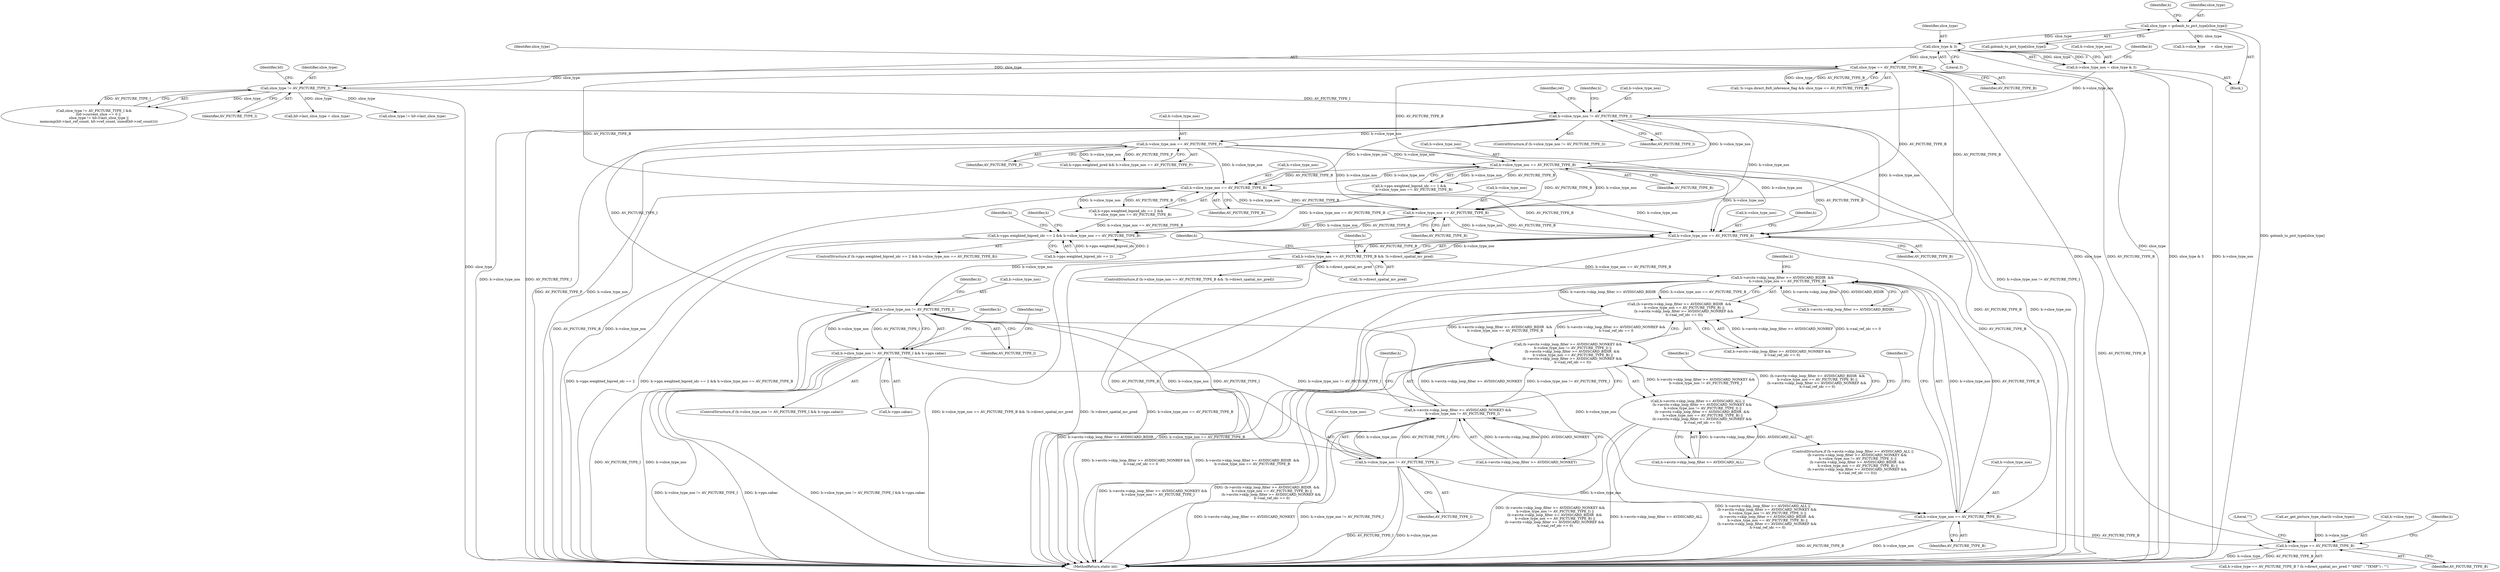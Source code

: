 digraph "0_FFmpeg_29ffeef5e73b8f41ff3a3f2242d356759c66f91f@pointer" {
"1002451" [label="(Call,h->slice_type_nos == AV_PICTURE_TYPE_B)"];
"1002286" [label="(Call,h->slice_type_nos != AV_PICTURE_TYPE_I)"];
"1000284" [label="(Call,h->slice_type_nos = slice_type & 3)"];
"1000288" [label="(Call,slice_type & 3)"];
"1000274" [label="(Call,slice_type = golomb_to_pict_type[slice_type])"];
"1002256" [label="(Call,slice_type != AV_PICTURE_TYPE_I)"];
"1001058" [label="(Call,slice_type == AV_PICTURE_TYPE_B)"];
"1002337" [label="(Call,h->slice_type_nos == AV_PICTURE_TYPE_B)"];
"1002324" [label="(Call,h->slice_type_nos == AV_PICTURE_TYPE_P)"];
"1002354" [label="(Call,h->slice_type_nos == AV_PICTURE_TYPE_B)"];
"1002443" [label="(Call,h->pps.weighted_bipred_idc == 2 && h->slice_type_nos == AV_PICTURE_TYPE_B)"];
"1002465" [label="(Call,h->slice_type_nos == AV_PICTURE_TYPE_B)"];
"1002464" [label="(Call,h->slice_type_nos == AV_PICTURE_TYPE_B && !h->direct_spatial_mv_pred)"];
"1002752" [label="(Call,h->avctx->skip_loop_filter >= AVDISCARD_BIDIR  &&\n         h->slice_type_nos == AV_PICTURE_TYPE_B)"];
"1002751" [label="(Call,(h->avctx->skip_loop_filter >= AVDISCARD_BIDIR  &&\n         h->slice_type_nos == AV_PICTURE_TYPE_B) ||\n        (h->avctx->skip_loop_filter >= AVDISCARD_NONREF &&\n         h->nal_ref_idc == 0))"];
"1002737" [label="(Call,(h->avctx->skip_loop_filter >= AVDISCARD_NONKEY &&\n         h->slice_type_nos != AV_PICTURE_TYPE_I) ||\n        (h->avctx->skip_loop_filter >= AVDISCARD_BIDIR  &&\n         h->slice_type_nos == AV_PICTURE_TYPE_B) ||\n        (h->avctx->skip_loop_filter >= AVDISCARD_NONREF &&\n         h->nal_ref_idc == 0))"];
"1002729" [label="(Call,h->avctx->skip_loop_filter >= AVDISCARD_ALL ||\n        (h->avctx->skip_loop_filter >= AVDISCARD_NONKEY &&\n         h->slice_type_nos != AV_PICTURE_TYPE_I) ||\n        (h->avctx->skip_loop_filter >= AVDISCARD_BIDIR  &&\n         h->slice_type_nos == AV_PICTURE_TYPE_B) ||\n        (h->avctx->skip_loop_filter >= AVDISCARD_NONREF &&\n         h->nal_ref_idc == 0))"];
"1002480" [label="(Call,h->slice_type_nos != AV_PICTURE_TYPE_I)"];
"1002479" [label="(Call,h->slice_type_nos != AV_PICTURE_TYPE_I && h->pps.cabac)"];
"1002738" [label="(Call,h->avctx->skip_loop_filter >= AVDISCARD_NONKEY &&\n         h->slice_type_nos != AV_PICTURE_TYPE_I)"];
"1002746" [label="(Call,h->slice_type_nos != AV_PICTURE_TYPE_I)"];
"1002760" [label="(Call,h->slice_type_nos == AV_PICTURE_TYPE_B)"];
"1003412" [label="(Call,h->slice_type == AV_PICTURE_TYPE_B)"];
"1002747" [label="(Call,h->slice_type_nos)"];
"1002481" [label="(Call,h->slice_type_nos)"];
"1001059" [label="(Identifier,slice_type)"];
"1002780" [label="(Identifier,h)"];
"1000276" [label="(Call,golomb_to_pict_type[slice_type])"];
"1003423" [label="(Literal,\"\")"];
"1000281" [label="(Identifier,h)"];
"1002761" [label="(Call,h->slice_type_nos)"];
"1002329" [label="(Call,h->pps.weighted_bipred_idc == 1 &&\n         h->slice_type_nos == AV_PICTURE_TYPE_B)"];
"1002464" [label="(Call,h->slice_type_nos == AV_PICTURE_TYPE_B && !h->direct_spatial_mv_pred)"];
"1002760" [label="(Call,h->slice_type_nos == AV_PICTURE_TYPE_B)"];
"1002751" [label="(Call,(h->avctx->skip_loop_filter >= AVDISCARD_BIDIR  &&\n         h->slice_type_nos == AV_PICTURE_TYPE_B) ||\n        (h->avctx->skip_loop_filter >= AVDISCARD_NONREF &&\n         h->nal_ref_idc == 0))"];
"1002756" [label="(Identifier,h)"];
"1002465" [label="(Call,h->slice_type_nos == AV_PICTURE_TYPE_B)"];
"1002492" [label="(Identifier,tmp)"];
"1002324" [label="(Call,h->slice_type_nos == AV_PICTURE_TYPE_P)"];
"1002444" [label="(Call,h->pps.weighted_bipred_idc == 2)"];
"1002787" [label="(Identifier,h)"];
"1002290" [label="(Identifier,AV_PICTURE_TYPE_I)"];
"1000275" [label="(Identifier,slice_type)"];
"1000285" [label="(Call,h->slice_type_nos)"];
"1002262" [label="(Identifier,h0)"];
"1002753" [label="(Call,h->avctx->skip_loop_filter >= AVDISCARD_BIDIR)"];
"1002485" [label="(Call,h->pps.cabac)"];
"1002463" [label="(ControlStructure,if (h->slice_type_nos == AV_PICTURE_TYPE_B && !h->direct_spatial_mv_pred))"];
"1002257" [label="(Identifier,slice_type)"];
"1001051" [label="(Call,!h->sps.direct_8x8_inference_flag && slice_type == AV_PICTURE_TYPE_B)"];
"1000279" [label="(Call,h->slice_type     = slice_type)"];
"1000289" [label="(Identifier,slice_type)"];
"1001058" [label="(Call,slice_type == AV_PICTURE_TYPE_B)"];
"1002737" [label="(Call,(h->avctx->skip_loop_filter >= AVDISCARD_NONKEY &&\n         h->slice_type_nos != AV_PICTURE_TYPE_I) ||\n        (h->avctx->skip_loop_filter >= AVDISCARD_BIDIR  &&\n         h->slice_type_nos == AV_PICTURE_TYPE_B) ||\n        (h->avctx->skip_loop_filter >= AVDISCARD_NONREF &&\n         h->nal_ref_idc == 0))"];
"1002764" [label="(Identifier,AV_PICTURE_TYPE_B)"];
"1002729" [label="(Call,h->avctx->skip_loop_filter >= AVDISCARD_ALL ||\n        (h->avctx->skip_loop_filter >= AVDISCARD_NONKEY &&\n         h->slice_type_nos != AV_PICTURE_TYPE_I) ||\n        (h->avctx->skip_loop_filter >= AVDISCARD_BIDIR  &&\n         h->slice_type_nos == AV_PICTURE_TYPE_B) ||\n        (h->avctx->skip_loop_filter >= AVDISCARD_NONREF &&\n         h->nal_ref_idc == 0))"];
"1002479" [label="(Call,h->slice_type_nos != AV_PICTURE_TYPE_I && h->pps.cabac)"];
"1002337" [label="(Call,h->slice_type_nos == AV_PICTURE_TYPE_B)"];
"1002769" [label="(Identifier,h)"];
"1002321" [label="(Identifier,h)"];
"1002730" [label="(Call,h->avctx->skip_loop_filter >= AVDISCARD_ALL)"];
"1002469" [label="(Identifier,AV_PICTURE_TYPE_B)"];
"1002443" [label="(Call,h->pps.weighted_bipred_idc == 2 && h->slice_type_nos == AV_PICTURE_TYPE_B)"];
"1002451" [label="(Call,h->slice_type_nos == AV_PICTURE_TYPE_B)"];
"1002728" [label="(ControlStructure,if (h->avctx->skip_loop_filter >= AVDISCARD_ALL ||\n        (h->avctx->skip_loop_filter >= AVDISCARD_NONKEY &&\n         h->slice_type_nos != AV_PICTURE_TYPE_I) ||\n        (h->avctx->skip_loop_filter >= AVDISCARD_BIDIR  &&\n         h->slice_type_nos == AV_PICTURE_TYPE_B) ||\n        (h->avctx->skip_loop_filter >= AVDISCARD_NONREF &&\n         h->nal_ref_idc == 0)))"];
"1002285" [label="(ControlStructure,if (h->slice_type_nos != AV_PICTURE_TYPE_I))"];
"1002338" [label="(Call,h->slice_type_nos)"];
"1002480" [label="(Call,h->slice_type_nos != AV_PICTURE_TYPE_I)"];
"1003330" [label="(Call,av_get_picture_type_char(h->slice_type))"];
"1002318" [label="(Call,h->pps.weighted_pred && h->slice_type_nos == AV_PICTURE_TYPE_P)"];
"1002475" [label="(Identifier,h)"];
"1002452" [label="(Call,h->slice_type_nos)"];
"1002286" [label="(Call,h->slice_type_nos != AV_PICTURE_TYPE_I)"];
"1002354" [label="(Call,h->slice_type_nos == AV_PICTURE_TYPE_B)"];
"1002455" [label="(Identifier,AV_PICTURE_TYPE_B)"];
"1002458" [label="(Identifier,h)"];
"1002467" [label="(Identifier,h)"];
"1002287" [label="(Call,h->slice_type_nos)"];
"1002889" [label="(Call,h0->last_slice_type = slice_type)"];
"1002478" [label="(ControlStructure,if (h->slice_type_nos != AV_PICTURE_TYPE_I && h->pps.cabac))"];
"1002355" [label="(Call,h->slice_type_nos)"];
"1002746" [label="(Call,h->slice_type_nos != AV_PICTURE_TYPE_I)"];
"1000274" [label="(Call,slice_type = golomb_to_pict_type[slice_type])"];
"1002266" [label="(Call,slice_type != h0->last_slice_type)"];
"1002255" [label="(Call,slice_type != AV_PICTURE_TYPE_I &&\n        (h0->current_slice == 0 ||\n         slice_type != h0->last_slice_type ||\n         memcmp(h0->last_ref_count, h0->ref_count, sizeof(h0->ref_count))))"];
"1002738" [label="(Call,h->avctx->skip_loop_filter >= AVDISCARD_NONKEY &&\n         h->slice_type_nos != AV_PICTURE_TYPE_I)"];
"1003411" [label="(Call,h->slice_type == AV_PICTURE_TYPE_B ? (h->direct_spatial_mv_pred ? \"SPAT\" : \"TEMP\") : \"\")"];
"1003413" [label="(Call,h->slice_type)"];
"1002341" [label="(Identifier,AV_PICTURE_TYPE_B)"];
"1002765" [label="(Call,h->avctx->skip_loop_filter >= AVDISCARD_NONREF &&\n         h->nal_ref_idc == 0)"];
"1000293" [label="(Identifier,h)"];
"1002358" [label="(Identifier,AV_PICTURE_TYPE_B)"];
"1002484" [label="(Identifier,AV_PICTURE_TYPE_I)"];
"1002346" [label="(Call,h->pps.weighted_bipred_idc == 2 &&\n             h->slice_type_nos == AV_PICTURE_TYPE_B)"];
"1003419" [label="(Identifier,h)"];
"1000290" [label="(Literal,3)"];
"1002477" [label="(Identifier,h)"];
"1002258" [label="(Identifier,AV_PICTURE_TYPE_I)"];
"1002518" [label="(Identifier,h)"];
"1002442" [label="(ControlStructure,if (h->pps.weighted_bipred_idc == 2 && h->slice_type_nos == AV_PICTURE_TYPE_B))"];
"1002750" [label="(Identifier,AV_PICTURE_TYPE_I)"];
"1002487" [label="(Identifier,h)"];
"1002470" [label="(Call,!h->direct_spatial_mv_pred)"];
"1003416" [label="(Identifier,AV_PICTURE_TYPE_B)"];
"1003412" [label="(Call,h->slice_type == AV_PICTURE_TYPE_B)"];
"1002466" [label="(Call,h->slice_type_nos)"];
"1002328" [label="(Identifier,AV_PICTURE_TYPE_P)"];
"1000284" [label="(Call,h->slice_type_nos = slice_type & 3)"];
"1002472" [label="(Identifier,h)"];
"1002752" [label="(Call,h->avctx->skip_loop_filter >= AVDISCARD_BIDIR  &&\n         h->slice_type_nos == AV_PICTURE_TYPE_B)"];
"1003426" [label="(MethodReturn,static int)"];
"1002739" [label="(Call,h->avctx->skip_loop_filter >= AVDISCARD_NONKEY)"];
"1000127" [label="(Block,)"];
"1002293" [label="(Identifier,ret)"];
"1002325" [label="(Call,h->slice_type_nos)"];
"1002256" [label="(Call,slice_type != AV_PICTURE_TYPE_I)"];
"1001060" [label="(Identifier,AV_PICTURE_TYPE_B)"];
"1000288" [label="(Call,slice_type & 3)"];
"1002451" -> "1002443"  [label="AST: "];
"1002451" -> "1002455"  [label="CFG: "];
"1002452" -> "1002451"  [label="AST: "];
"1002455" -> "1002451"  [label="AST: "];
"1002443" -> "1002451"  [label="CFG: "];
"1002451" -> "1002443"  [label="DDG: h->slice_type_nos"];
"1002451" -> "1002443"  [label="DDG: AV_PICTURE_TYPE_B"];
"1002286" -> "1002451"  [label="DDG: h->slice_type_nos"];
"1002337" -> "1002451"  [label="DDG: h->slice_type_nos"];
"1002337" -> "1002451"  [label="DDG: AV_PICTURE_TYPE_B"];
"1002354" -> "1002451"  [label="DDG: h->slice_type_nos"];
"1002354" -> "1002451"  [label="DDG: AV_PICTURE_TYPE_B"];
"1002324" -> "1002451"  [label="DDG: h->slice_type_nos"];
"1001058" -> "1002451"  [label="DDG: AV_PICTURE_TYPE_B"];
"1002451" -> "1002465"  [label="DDG: h->slice_type_nos"];
"1002451" -> "1002465"  [label="DDG: AV_PICTURE_TYPE_B"];
"1002286" -> "1002285"  [label="AST: "];
"1002286" -> "1002290"  [label="CFG: "];
"1002287" -> "1002286"  [label="AST: "];
"1002290" -> "1002286"  [label="AST: "];
"1002293" -> "1002286"  [label="CFG: "];
"1002321" -> "1002286"  [label="CFG: "];
"1002286" -> "1003426"  [label="DDG: AV_PICTURE_TYPE_I"];
"1002286" -> "1003426"  [label="DDG: h->slice_type_nos != AV_PICTURE_TYPE_I"];
"1002286" -> "1003426"  [label="DDG: h->slice_type_nos"];
"1000284" -> "1002286"  [label="DDG: h->slice_type_nos"];
"1002256" -> "1002286"  [label="DDG: AV_PICTURE_TYPE_I"];
"1002286" -> "1002324"  [label="DDG: h->slice_type_nos"];
"1002286" -> "1002337"  [label="DDG: h->slice_type_nos"];
"1002286" -> "1002354"  [label="DDG: h->slice_type_nos"];
"1002286" -> "1002465"  [label="DDG: h->slice_type_nos"];
"1002286" -> "1002480"  [label="DDG: AV_PICTURE_TYPE_I"];
"1000284" -> "1000127"  [label="AST: "];
"1000284" -> "1000288"  [label="CFG: "];
"1000285" -> "1000284"  [label="AST: "];
"1000288" -> "1000284"  [label="AST: "];
"1000293" -> "1000284"  [label="CFG: "];
"1000284" -> "1003426"  [label="DDG: h->slice_type_nos"];
"1000284" -> "1003426"  [label="DDG: slice_type & 3"];
"1000288" -> "1000284"  [label="DDG: slice_type"];
"1000288" -> "1000284"  [label="DDG: 3"];
"1000288" -> "1000290"  [label="CFG: "];
"1000289" -> "1000288"  [label="AST: "];
"1000290" -> "1000288"  [label="AST: "];
"1000288" -> "1003426"  [label="DDG: slice_type"];
"1000274" -> "1000288"  [label="DDG: slice_type"];
"1000288" -> "1001058"  [label="DDG: slice_type"];
"1000288" -> "1002256"  [label="DDG: slice_type"];
"1000274" -> "1000127"  [label="AST: "];
"1000274" -> "1000276"  [label="CFG: "];
"1000275" -> "1000274"  [label="AST: "];
"1000276" -> "1000274"  [label="AST: "];
"1000281" -> "1000274"  [label="CFG: "];
"1000274" -> "1003426"  [label="DDG: golomb_to_pict_type[slice_type]"];
"1000274" -> "1000279"  [label="DDG: slice_type"];
"1002256" -> "1002255"  [label="AST: "];
"1002256" -> "1002258"  [label="CFG: "];
"1002257" -> "1002256"  [label="AST: "];
"1002258" -> "1002256"  [label="AST: "];
"1002262" -> "1002256"  [label="CFG: "];
"1002255" -> "1002256"  [label="CFG: "];
"1002256" -> "1003426"  [label="DDG: slice_type"];
"1002256" -> "1002255"  [label="DDG: slice_type"];
"1002256" -> "1002255"  [label="DDG: AV_PICTURE_TYPE_I"];
"1001058" -> "1002256"  [label="DDG: slice_type"];
"1002256" -> "1002266"  [label="DDG: slice_type"];
"1002256" -> "1002889"  [label="DDG: slice_type"];
"1001058" -> "1001051"  [label="AST: "];
"1001058" -> "1001060"  [label="CFG: "];
"1001059" -> "1001058"  [label="AST: "];
"1001060" -> "1001058"  [label="AST: "];
"1001051" -> "1001058"  [label="CFG: "];
"1001058" -> "1003426"  [label="DDG: AV_PICTURE_TYPE_B"];
"1001058" -> "1003426"  [label="DDG: slice_type"];
"1001058" -> "1001051"  [label="DDG: slice_type"];
"1001058" -> "1001051"  [label="DDG: AV_PICTURE_TYPE_B"];
"1001058" -> "1002337"  [label="DDG: AV_PICTURE_TYPE_B"];
"1001058" -> "1002354"  [label="DDG: AV_PICTURE_TYPE_B"];
"1001058" -> "1002465"  [label="DDG: AV_PICTURE_TYPE_B"];
"1002337" -> "1002329"  [label="AST: "];
"1002337" -> "1002341"  [label="CFG: "];
"1002338" -> "1002337"  [label="AST: "];
"1002341" -> "1002337"  [label="AST: "];
"1002329" -> "1002337"  [label="CFG: "];
"1002337" -> "1003426"  [label="DDG: AV_PICTURE_TYPE_B"];
"1002337" -> "1003426"  [label="DDG: h->slice_type_nos"];
"1002337" -> "1002329"  [label="DDG: h->slice_type_nos"];
"1002337" -> "1002329"  [label="DDG: AV_PICTURE_TYPE_B"];
"1002324" -> "1002337"  [label="DDG: h->slice_type_nos"];
"1002337" -> "1002354"  [label="DDG: h->slice_type_nos"];
"1002337" -> "1002354"  [label="DDG: AV_PICTURE_TYPE_B"];
"1002337" -> "1002465"  [label="DDG: h->slice_type_nos"];
"1002337" -> "1002465"  [label="DDG: AV_PICTURE_TYPE_B"];
"1002324" -> "1002318"  [label="AST: "];
"1002324" -> "1002328"  [label="CFG: "];
"1002325" -> "1002324"  [label="AST: "];
"1002328" -> "1002324"  [label="AST: "];
"1002318" -> "1002324"  [label="CFG: "];
"1002324" -> "1003426"  [label="DDG: AV_PICTURE_TYPE_P"];
"1002324" -> "1003426"  [label="DDG: h->slice_type_nos"];
"1002324" -> "1002318"  [label="DDG: h->slice_type_nos"];
"1002324" -> "1002318"  [label="DDG: AV_PICTURE_TYPE_P"];
"1002324" -> "1002354"  [label="DDG: h->slice_type_nos"];
"1002324" -> "1002465"  [label="DDG: h->slice_type_nos"];
"1002354" -> "1002346"  [label="AST: "];
"1002354" -> "1002358"  [label="CFG: "];
"1002355" -> "1002354"  [label="AST: "];
"1002358" -> "1002354"  [label="AST: "];
"1002346" -> "1002354"  [label="CFG: "];
"1002354" -> "1003426"  [label="DDG: AV_PICTURE_TYPE_B"];
"1002354" -> "1003426"  [label="DDG: h->slice_type_nos"];
"1002354" -> "1002346"  [label="DDG: h->slice_type_nos"];
"1002354" -> "1002346"  [label="DDG: AV_PICTURE_TYPE_B"];
"1002354" -> "1002465"  [label="DDG: h->slice_type_nos"];
"1002354" -> "1002465"  [label="DDG: AV_PICTURE_TYPE_B"];
"1002443" -> "1002442"  [label="AST: "];
"1002443" -> "1002444"  [label="CFG: "];
"1002444" -> "1002443"  [label="AST: "];
"1002458" -> "1002443"  [label="CFG: "];
"1002467" -> "1002443"  [label="CFG: "];
"1002443" -> "1003426"  [label="DDG: h->pps.weighted_bipred_idc == 2 && h->slice_type_nos == AV_PICTURE_TYPE_B"];
"1002443" -> "1003426"  [label="DDG: h->pps.weighted_bipred_idc == 2"];
"1002444" -> "1002443"  [label="DDG: h->pps.weighted_bipred_idc"];
"1002444" -> "1002443"  [label="DDG: 2"];
"1002329" -> "1002443"  [label="DDG: h->slice_type_nos == AV_PICTURE_TYPE_B"];
"1002346" -> "1002443"  [label="DDG: h->slice_type_nos == AV_PICTURE_TYPE_B"];
"1002465" -> "1002464"  [label="AST: "];
"1002465" -> "1002469"  [label="CFG: "];
"1002466" -> "1002465"  [label="AST: "];
"1002469" -> "1002465"  [label="AST: "];
"1002472" -> "1002465"  [label="CFG: "];
"1002464" -> "1002465"  [label="CFG: "];
"1002465" -> "1003426"  [label="DDG: AV_PICTURE_TYPE_B"];
"1002465" -> "1002464"  [label="DDG: h->slice_type_nos"];
"1002465" -> "1002464"  [label="DDG: AV_PICTURE_TYPE_B"];
"1002465" -> "1002480"  [label="DDG: h->slice_type_nos"];
"1002465" -> "1002760"  [label="DDG: AV_PICTURE_TYPE_B"];
"1002465" -> "1003412"  [label="DDG: AV_PICTURE_TYPE_B"];
"1002464" -> "1002463"  [label="AST: "];
"1002464" -> "1002470"  [label="CFG: "];
"1002470" -> "1002464"  [label="AST: "];
"1002475" -> "1002464"  [label="CFG: "];
"1002477" -> "1002464"  [label="CFG: "];
"1002464" -> "1003426"  [label="DDG: h->slice_type_nos == AV_PICTURE_TYPE_B && !h->direct_spatial_mv_pred"];
"1002464" -> "1003426"  [label="DDG: !h->direct_spatial_mv_pred"];
"1002464" -> "1003426"  [label="DDG: h->slice_type_nos == AV_PICTURE_TYPE_B"];
"1002470" -> "1002464"  [label="DDG: h->direct_spatial_mv_pred"];
"1002464" -> "1002752"  [label="DDG: h->slice_type_nos == AV_PICTURE_TYPE_B"];
"1002752" -> "1002751"  [label="AST: "];
"1002752" -> "1002753"  [label="CFG: "];
"1002752" -> "1002760"  [label="CFG: "];
"1002753" -> "1002752"  [label="AST: "];
"1002760" -> "1002752"  [label="AST: "];
"1002769" -> "1002752"  [label="CFG: "];
"1002751" -> "1002752"  [label="CFG: "];
"1002752" -> "1003426"  [label="DDG: h->slice_type_nos == AV_PICTURE_TYPE_B"];
"1002752" -> "1003426"  [label="DDG: h->avctx->skip_loop_filter >= AVDISCARD_BIDIR"];
"1002752" -> "1002751"  [label="DDG: h->avctx->skip_loop_filter >= AVDISCARD_BIDIR"];
"1002752" -> "1002751"  [label="DDG: h->slice_type_nos == AV_PICTURE_TYPE_B"];
"1002753" -> "1002752"  [label="DDG: h->avctx->skip_loop_filter"];
"1002753" -> "1002752"  [label="DDG: AVDISCARD_BIDIR"];
"1002760" -> "1002752"  [label="DDG: h->slice_type_nos"];
"1002760" -> "1002752"  [label="DDG: AV_PICTURE_TYPE_B"];
"1002751" -> "1002737"  [label="AST: "];
"1002751" -> "1002765"  [label="CFG: "];
"1002765" -> "1002751"  [label="AST: "];
"1002737" -> "1002751"  [label="CFG: "];
"1002751" -> "1003426"  [label="DDG: h->avctx->skip_loop_filter >= AVDISCARD_NONREF &&\n         h->nal_ref_idc == 0"];
"1002751" -> "1003426"  [label="DDG: h->avctx->skip_loop_filter >= AVDISCARD_BIDIR  &&\n         h->slice_type_nos == AV_PICTURE_TYPE_B"];
"1002751" -> "1002737"  [label="DDG: h->avctx->skip_loop_filter >= AVDISCARD_BIDIR  &&\n         h->slice_type_nos == AV_PICTURE_TYPE_B"];
"1002751" -> "1002737"  [label="DDG: h->avctx->skip_loop_filter >= AVDISCARD_NONREF &&\n         h->nal_ref_idc == 0"];
"1002765" -> "1002751"  [label="DDG: h->avctx->skip_loop_filter >= AVDISCARD_NONREF"];
"1002765" -> "1002751"  [label="DDG: h->nal_ref_idc == 0"];
"1002737" -> "1002729"  [label="AST: "];
"1002737" -> "1002738"  [label="CFG: "];
"1002738" -> "1002737"  [label="AST: "];
"1002729" -> "1002737"  [label="CFG: "];
"1002737" -> "1003426"  [label="DDG: (h->avctx->skip_loop_filter >= AVDISCARD_BIDIR  &&\n         h->slice_type_nos == AV_PICTURE_TYPE_B) ||\n        (h->avctx->skip_loop_filter >= AVDISCARD_NONREF &&\n         h->nal_ref_idc == 0)"];
"1002737" -> "1003426"  [label="DDG: h->avctx->skip_loop_filter >= AVDISCARD_NONKEY &&\n         h->slice_type_nos != AV_PICTURE_TYPE_I"];
"1002737" -> "1002729"  [label="DDG: h->avctx->skip_loop_filter >= AVDISCARD_NONKEY &&\n         h->slice_type_nos != AV_PICTURE_TYPE_I"];
"1002737" -> "1002729"  [label="DDG: (h->avctx->skip_loop_filter >= AVDISCARD_BIDIR  &&\n         h->slice_type_nos == AV_PICTURE_TYPE_B) ||\n        (h->avctx->skip_loop_filter >= AVDISCARD_NONREF &&\n         h->nal_ref_idc == 0)"];
"1002738" -> "1002737"  [label="DDG: h->avctx->skip_loop_filter >= AVDISCARD_NONKEY"];
"1002738" -> "1002737"  [label="DDG: h->slice_type_nos != AV_PICTURE_TYPE_I"];
"1002729" -> "1002728"  [label="AST: "];
"1002729" -> "1002730"  [label="CFG: "];
"1002730" -> "1002729"  [label="AST: "];
"1002780" -> "1002729"  [label="CFG: "];
"1002787" -> "1002729"  [label="CFG: "];
"1002729" -> "1003426"  [label="DDG: h->avctx->skip_loop_filter >= AVDISCARD_ALL ||\n        (h->avctx->skip_loop_filter >= AVDISCARD_NONKEY &&\n         h->slice_type_nos != AV_PICTURE_TYPE_I) ||\n        (h->avctx->skip_loop_filter >= AVDISCARD_BIDIR  &&\n         h->slice_type_nos == AV_PICTURE_TYPE_B) ||\n        (h->avctx->skip_loop_filter >= AVDISCARD_NONREF &&\n         h->nal_ref_idc == 0)"];
"1002729" -> "1003426"  [label="DDG: (h->avctx->skip_loop_filter >= AVDISCARD_NONKEY &&\n         h->slice_type_nos != AV_PICTURE_TYPE_I) ||\n        (h->avctx->skip_loop_filter >= AVDISCARD_BIDIR  &&\n         h->slice_type_nos == AV_PICTURE_TYPE_B) ||\n        (h->avctx->skip_loop_filter >= AVDISCARD_NONREF &&\n         h->nal_ref_idc == 0)"];
"1002729" -> "1003426"  [label="DDG: h->avctx->skip_loop_filter >= AVDISCARD_ALL"];
"1002730" -> "1002729"  [label="DDG: h->avctx->skip_loop_filter"];
"1002730" -> "1002729"  [label="DDG: AVDISCARD_ALL"];
"1002480" -> "1002479"  [label="AST: "];
"1002480" -> "1002484"  [label="CFG: "];
"1002481" -> "1002480"  [label="AST: "];
"1002484" -> "1002480"  [label="AST: "];
"1002487" -> "1002480"  [label="CFG: "];
"1002479" -> "1002480"  [label="CFG: "];
"1002480" -> "1003426"  [label="DDG: AV_PICTURE_TYPE_I"];
"1002480" -> "1003426"  [label="DDG: h->slice_type_nos"];
"1002480" -> "1002479"  [label="DDG: h->slice_type_nos"];
"1002480" -> "1002479"  [label="DDG: AV_PICTURE_TYPE_I"];
"1002480" -> "1002746"  [label="DDG: h->slice_type_nos"];
"1002480" -> "1002746"  [label="DDG: AV_PICTURE_TYPE_I"];
"1002480" -> "1002760"  [label="DDG: h->slice_type_nos"];
"1002479" -> "1002478"  [label="AST: "];
"1002479" -> "1002485"  [label="CFG: "];
"1002485" -> "1002479"  [label="AST: "];
"1002492" -> "1002479"  [label="CFG: "];
"1002518" -> "1002479"  [label="CFG: "];
"1002479" -> "1003426"  [label="DDG: h->pps.cabac"];
"1002479" -> "1003426"  [label="DDG: h->slice_type_nos != AV_PICTURE_TYPE_I && h->pps.cabac"];
"1002479" -> "1003426"  [label="DDG: h->slice_type_nos != AV_PICTURE_TYPE_I"];
"1002479" -> "1002738"  [label="DDG: h->slice_type_nos != AV_PICTURE_TYPE_I"];
"1002738" -> "1002739"  [label="CFG: "];
"1002738" -> "1002746"  [label="CFG: "];
"1002739" -> "1002738"  [label="AST: "];
"1002746" -> "1002738"  [label="AST: "];
"1002756" -> "1002738"  [label="CFG: "];
"1002738" -> "1003426"  [label="DDG: h->avctx->skip_loop_filter >= AVDISCARD_NONKEY"];
"1002738" -> "1003426"  [label="DDG: h->slice_type_nos != AV_PICTURE_TYPE_I"];
"1002739" -> "1002738"  [label="DDG: h->avctx->skip_loop_filter"];
"1002739" -> "1002738"  [label="DDG: AVDISCARD_NONKEY"];
"1002746" -> "1002738"  [label="DDG: h->slice_type_nos"];
"1002746" -> "1002738"  [label="DDG: AV_PICTURE_TYPE_I"];
"1002746" -> "1002750"  [label="CFG: "];
"1002747" -> "1002746"  [label="AST: "];
"1002750" -> "1002746"  [label="AST: "];
"1002746" -> "1003426"  [label="DDG: h->slice_type_nos"];
"1002746" -> "1003426"  [label="DDG: AV_PICTURE_TYPE_I"];
"1002746" -> "1002760"  [label="DDG: h->slice_type_nos"];
"1002760" -> "1002764"  [label="CFG: "];
"1002761" -> "1002760"  [label="AST: "];
"1002764" -> "1002760"  [label="AST: "];
"1002760" -> "1003426"  [label="DDG: AV_PICTURE_TYPE_B"];
"1002760" -> "1003426"  [label="DDG: h->slice_type_nos"];
"1002760" -> "1003412"  [label="DDG: AV_PICTURE_TYPE_B"];
"1003412" -> "1003411"  [label="AST: "];
"1003412" -> "1003416"  [label="CFG: "];
"1003413" -> "1003412"  [label="AST: "];
"1003416" -> "1003412"  [label="AST: "];
"1003419" -> "1003412"  [label="CFG: "];
"1003423" -> "1003412"  [label="CFG: "];
"1003412" -> "1003426"  [label="DDG: AV_PICTURE_TYPE_B"];
"1003412" -> "1003426"  [label="DDG: h->slice_type"];
"1003330" -> "1003412"  [label="DDG: h->slice_type"];
}
